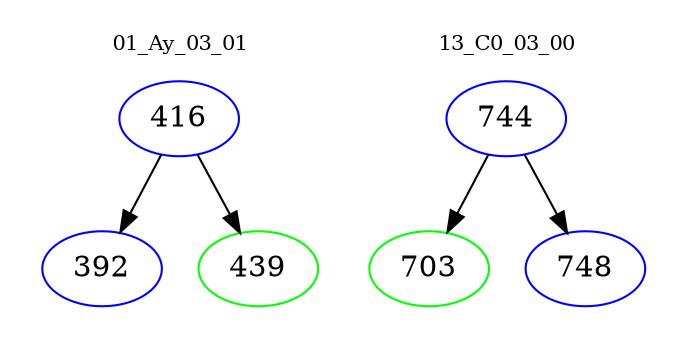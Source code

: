digraph{
subgraph cluster_0 {
color = white
label = "01_Ay_03_01";
fontsize=10;
T0_416 [label="416", color="blue"]
T0_416 -> T0_392 [color="black"]
T0_392 [label="392", color="blue"]
T0_416 -> T0_439 [color="black"]
T0_439 [label="439", color="green"]
}
subgraph cluster_1 {
color = white
label = "13_C0_03_00";
fontsize=10;
T1_744 [label="744", color="blue"]
T1_744 -> T1_703 [color="black"]
T1_703 [label="703", color="green"]
T1_744 -> T1_748 [color="black"]
T1_748 [label="748", color="blue"]
}
}
